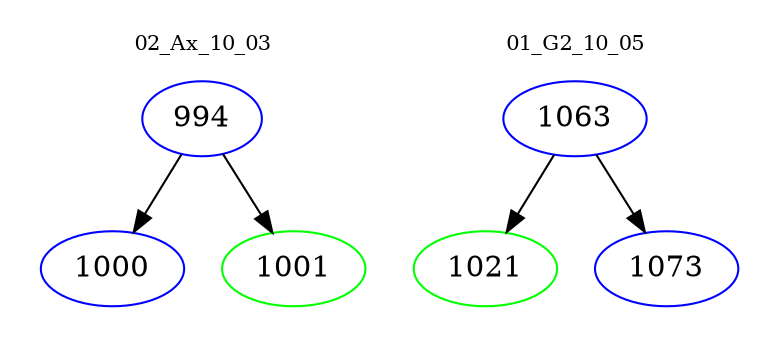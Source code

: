 digraph{
subgraph cluster_0 {
color = white
label = "02_Ax_10_03";
fontsize=10;
T0_994 [label="994", color="blue"]
T0_994 -> T0_1000 [color="black"]
T0_1000 [label="1000", color="blue"]
T0_994 -> T0_1001 [color="black"]
T0_1001 [label="1001", color="green"]
}
subgraph cluster_1 {
color = white
label = "01_G2_10_05";
fontsize=10;
T1_1063 [label="1063", color="blue"]
T1_1063 -> T1_1021 [color="black"]
T1_1021 [label="1021", color="green"]
T1_1063 -> T1_1073 [color="black"]
T1_1073 [label="1073", color="blue"]
}
}
